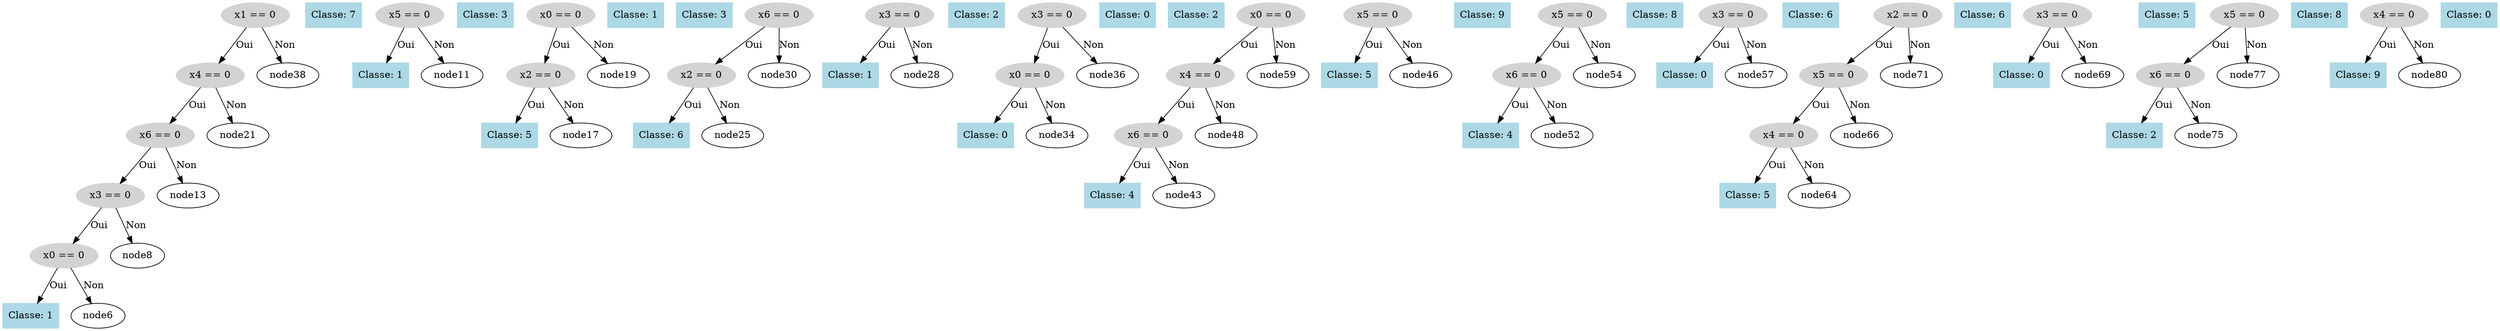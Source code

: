 digraph DecisionTree {
  node0 [label="x1 == 0", shape=ellipse, style=filled, color=lightgray];
  node0 -> node1 [label="Oui"];
  node1 [label="x4 == 0", shape=ellipse, style=filled, color=lightgray];
  node1 -> node2 [label="Oui"];
  node2 [label="x6 == 0", shape=ellipse, style=filled, color=lightgray];
  node2 -> node3 [label="Oui"];
  node3 [label="x3 == 0", shape=ellipse, style=filled, color=lightgray];
  node3 -> node4 [label="Oui"];
  node4 [label="x0 == 0", shape=ellipse, style=filled, color=lightgray];
  node4 -> node5 [label="Oui"];
  node5 [label="Classe: 1", shape=box, style=filled, color=lightblue];
  node4 -> node6 [label="Non"];
  node7 [label="Classe: 7", shape=box, style=filled, color=lightblue];
  node3 -> node8 [label="Non"];
  node9 [label="x5 == 0", shape=ellipse, style=filled, color=lightgray];
  node9 -> node10 [label="Oui"];
  node10 [label="Classe: 1", shape=box, style=filled, color=lightblue];
  node9 -> node11 [label="Non"];
  node12 [label="Classe: 3", shape=box, style=filled, color=lightblue];
  node2 -> node13 [label="Non"];
  node14 [label="x0 == 0", shape=ellipse, style=filled, color=lightgray];
  node14 -> node15 [label="Oui"];
  node15 [label="x2 == 0", shape=ellipse, style=filled, color=lightgray];
  node15 -> node16 [label="Oui"];
  node16 [label="Classe: 5", shape=box, style=filled, color=lightblue];
  node15 -> node17 [label="Non"];
  node18 [label="Classe: 1", shape=box, style=filled, color=lightblue];
  node14 -> node19 [label="Non"];
  node20 [label="Classe: 3", shape=box, style=filled, color=lightblue];
  node1 -> node21 [label="Non"];
  node22 [label="x6 == 0", shape=ellipse, style=filled, color=lightgray];
  node22 -> node23 [label="Oui"];
  node23 [label="x2 == 0", shape=ellipse, style=filled, color=lightgray];
  node23 -> node24 [label="Oui"];
  node24 [label="Classe: 6", shape=box, style=filled, color=lightblue];
  node23 -> node25 [label="Non"];
  node26 [label="x3 == 0", shape=ellipse, style=filled, color=lightgray];
  node26 -> node27 [label="Oui"];
  node27 [label="Classe: 1", shape=box, style=filled, color=lightblue];
  node26 -> node28 [label="Non"];
  node29 [label="Classe: 2", shape=box, style=filled, color=lightblue];
  node22 -> node30 [label="Non"];
  node31 [label="x3 == 0", shape=ellipse, style=filled, color=lightgray];
  node31 -> node32 [label="Oui"];
  node32 [label="x0 == 0", shape=ellipse, style=filled, color=lightgray];
  node32 -> node33 [label="Oui"];
  node33 [label="Classe: 0", shape=box, style=filled, color=lightblue];
  node32 -> node34 [label="Non"];
  node35 [label="Classe: 0", shape=box, style=filled, color=lightblue];
  node31 -> node36 [label="Non"];
  node37 [label="Classe: 2", shape=box, style=filled, color=lightblue];
  node0 -> node38 [label="Non"];
  node39 [label="x0 == 0", shape=ellipse, style=filled, color=lightgray];
  node39 -> node40 [label="Oui"];
  node40 [label="x4 == 0", shape=ellipse, style=filled, color=lightgray];
  node40 -> node41 [label="Oui"];
  node41 [label="x6 == 0", shape=ellipse, style=filled, color=lightgray];
  node41 -> node42 [label="Oui"];
  node42 [label="Classe: 4", shape=box, style=filled, color=lightblue];
  node41 -> node43 [label="Non"];
  node44 [label="x5 == 0", shape=ellipse, style=filled, color=lightgray];
  node44 -> node45 [label="Oui"];
  node45 [label="Classe: 5", shape=box, style=filled, color=lightblue];
  node44 -> node46 [label="Non"];
  node47 [label="Classe: 9", shape=box, style=filled, color=lightblue];
  node40 -> node48 [label="Non"];
  node49 [label="x5 == 0", shape=ellipse, style=filled, color=lightgray];
  node49 -> node50 [label="Oui"];
  node50 [label="x6 == 0", shape=ellipse, style=filled, color=lightgray];
  node50 -> node51 [label="Oui"];
  node51 [label="Classe: 4", shape=box, style=filled, color=lightblue];
  node50 -> node52 [label="Non"];
  node53 [label="Classe: 8", shape=box, style=filled, color=lightblue];
  node49 -> node54 [label="Non"];
  node55 [label="x3 == 0", shape=ellipse, style=filled, color=lightgray];
  node55 -> node56 [label="Oui"];
  node56 [label="Classe: 0", shape=box, style=filled, color=lightblue];
  node55 -> node57 [label="Non"];
  node58 [label="Classe: 6", shape=box, style=filled, color=lightblue];
  node39 -> node59 [label="Non"];
  node60 [label="x2 == 0", shape=ellipse, style=filled, color=lightgray];
  node60 -> node61 [label="Oui"];
  node61 [label="x5 == 0", shape=ellipse, style=filled, color=lightgray];
  node61 -> node62 [label="Oui"];
  node62 [label="x4 == 0", shape=ellipse, style=filled, color=lightgray];
  node62 -> node63 [label="Oui"];
  node63 [label="Classe: 5", shape=box, style=filled, color=lightblue];
  node62 -> node64 [label="Non"];
  node65 [label="Classe: 6", shape=box, style=filled, color=lightblue];
  node61 -> node66 [label="Non"];
  node67 [label="x3 == 0", shape=ellipse, style=filled, color=lightgray];
  node67 -> node68 [label="Oui"];
  node68 [label="Classe: 0", shape=box, style=filled, color=lightblue];
  node67 -> node69 [label="Non"];
  node70 [label="Classe: 5", shape=box, style=filled, color=lightblue];
  node60 -> node71 [label="Non"];
  node72 [label="x5 == 0", shape=ellipse, style=filled, color=lightgray];
  node72 -> node73 [label="Oui"];
  node73 [label="x6 == 0", shape=ellipse, style=filled, color=lightgray];
  node73 -> node74 [label="Oui"];
  node74 [label="Classe: 2", shape=box, style=filled, color=lightblue];
  node73 -> node75 [label="Non"];
  node76 [label="Classe: 8", shape=box, style=filled, color=lightblue];
  node72 -> node77 [label="Non"];
  node78 [label="x4 == 0", shape=ellipse, style=filled, color=lightgray];
  node78 -> node79 [label="Oui"];
  node79 [label="Classe: 9", shape=box, style=filled, color=lightblue];
  node78 -> node80 [label="Non"];
  node81 [label="Classe: 0", shape=box, style=filled, color=lightblue];
}
